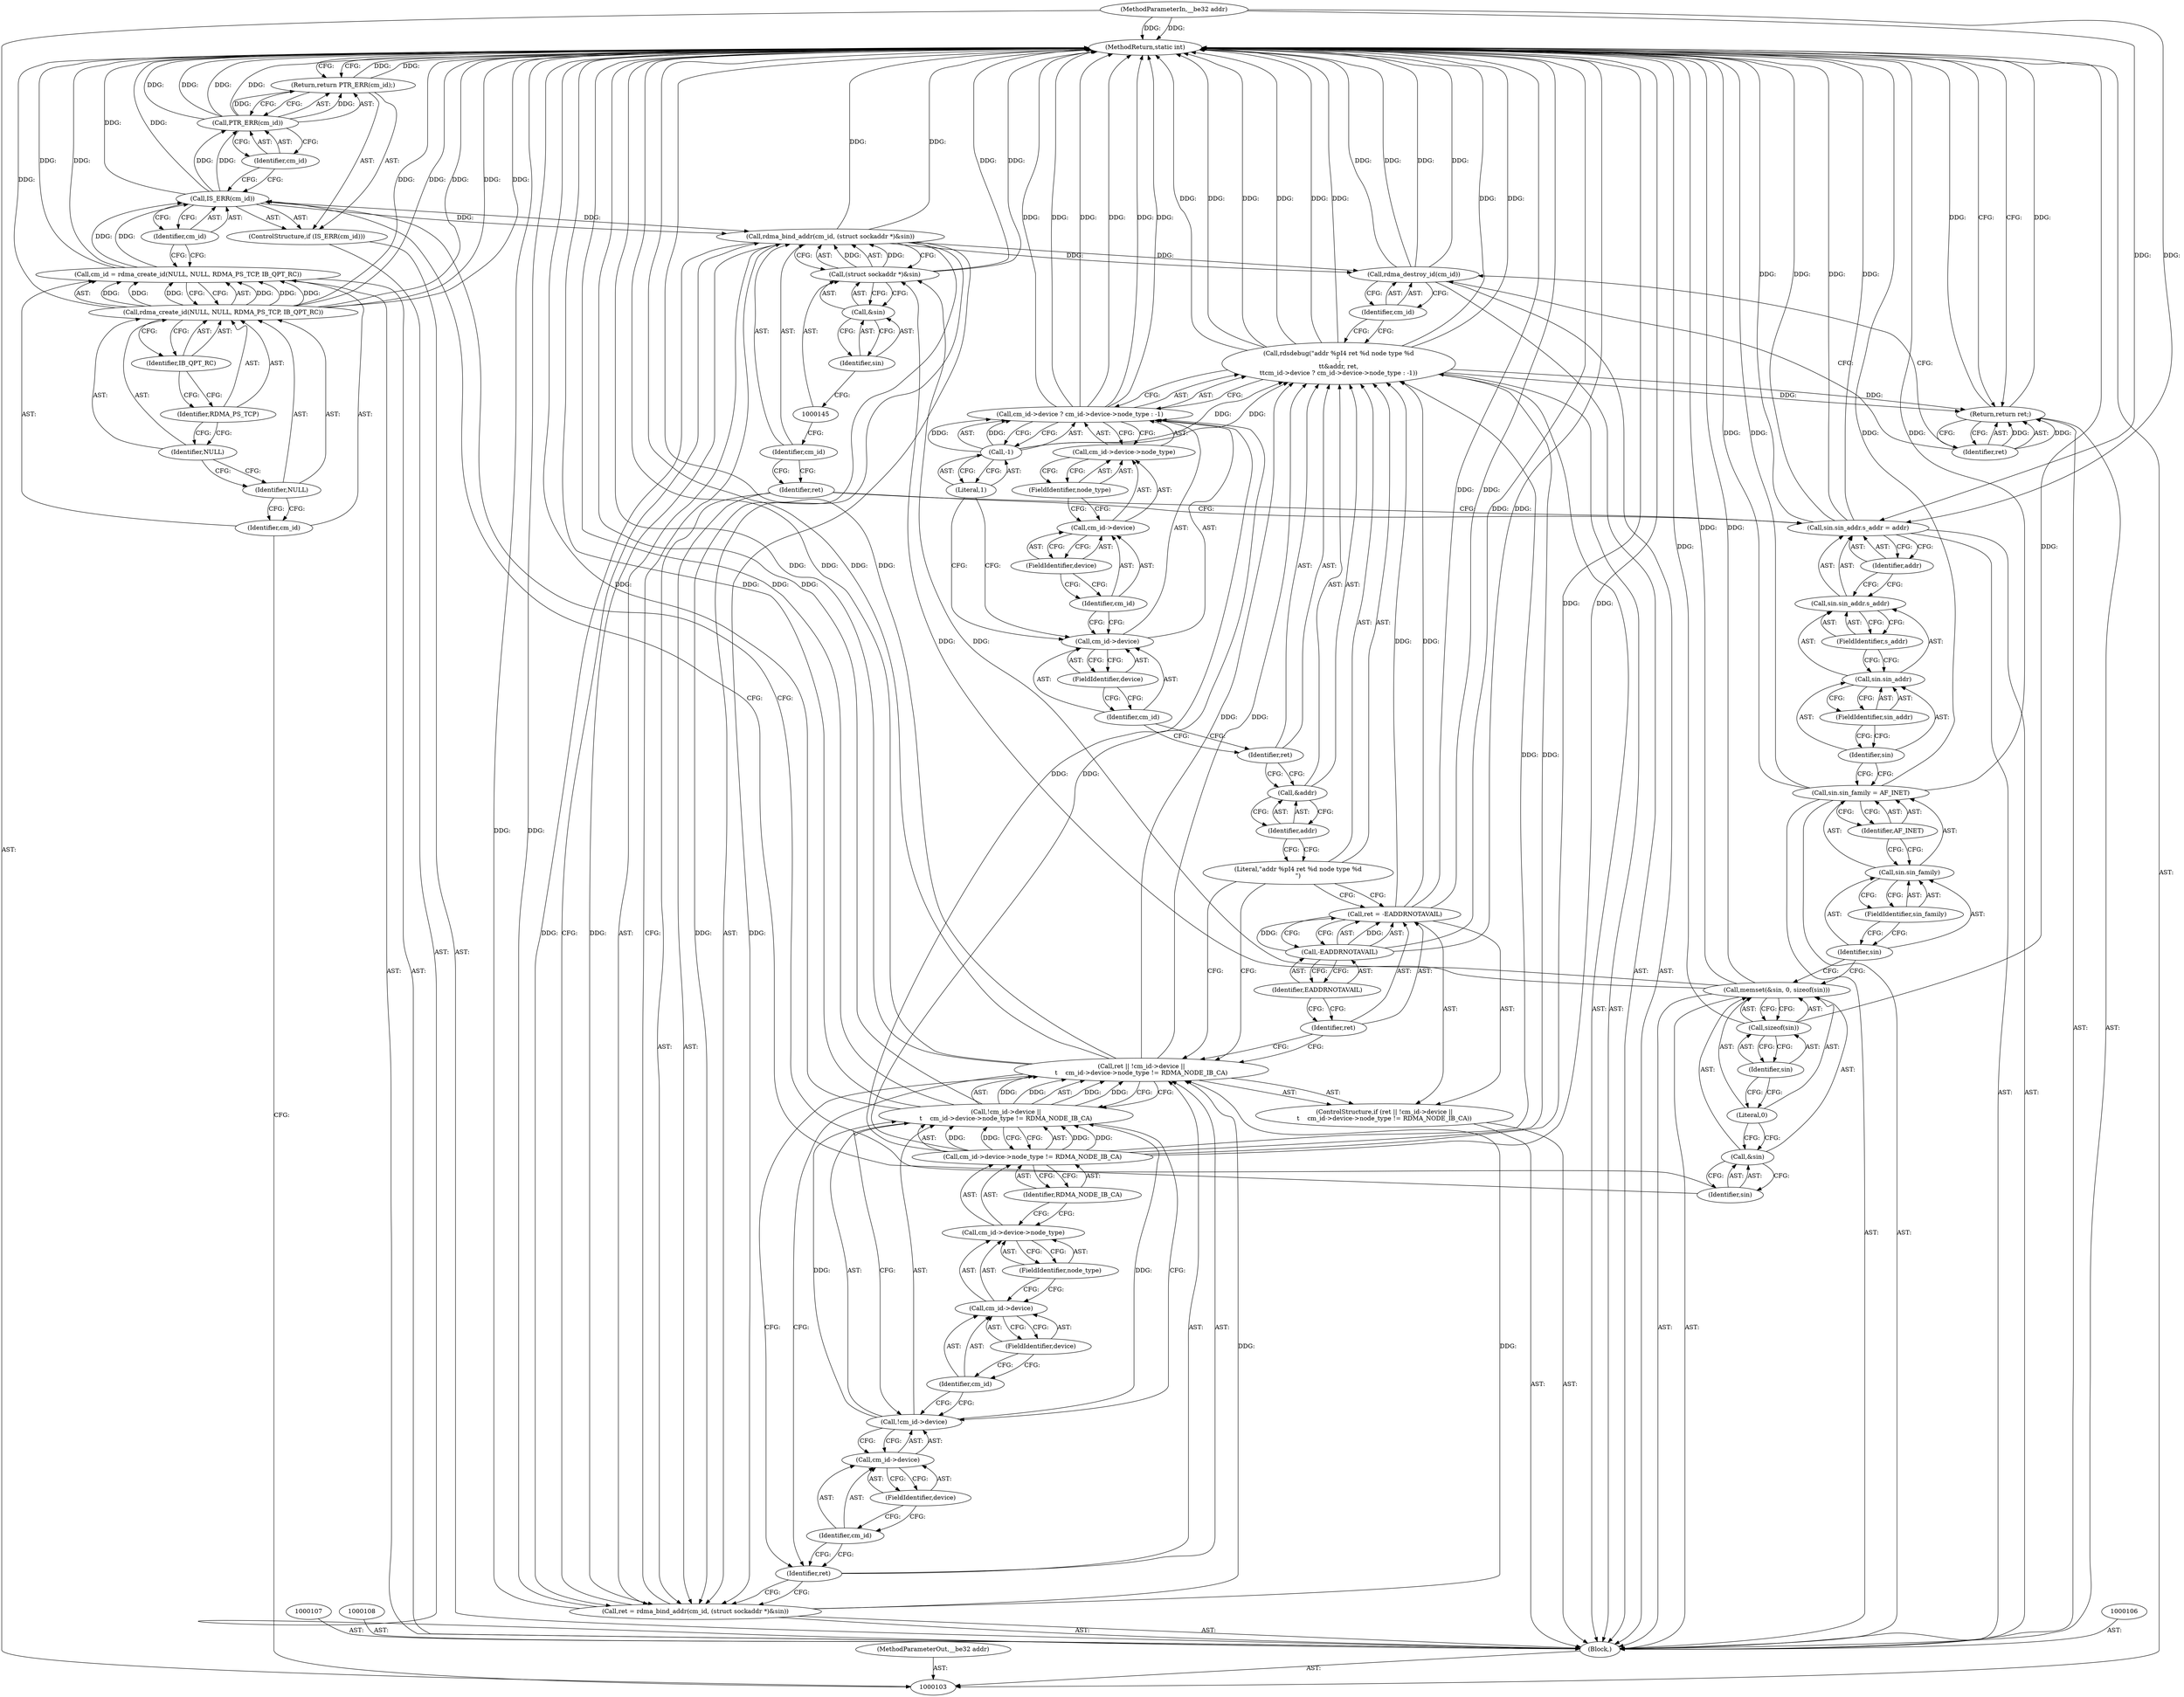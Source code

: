 digraph "0_linux_c2349758acf1874e4c2b93fe41d072336f1a31d0" {
"1000187" [label="(MethodReturn,static int)"];
"1000104" [label="(MethodParameterIn,__be32 addr)"];
"1000286" [label="(MethodParameterOut,__be32 addr)"];
"1000109" [label="(Call,cm_id = rdma_create_id(NULL, NULL, RDMA_PS_TCP, IB_QPT_RC))"];
"1000110" [label="(Identifier,cm_id)"];
"1000112" [label="(Identifier,NULL)"];
"1000113" [label="(Identifier,NULL)"];
"1000114" [label="(Identifier,RDMA_PS_TCP)"];
"1000115" [label="(Identifier,IB_QPT_RC)"];
"1000111" [label="(Call,rdma_create_id(NULL, NULL, RDMA_PS_TCP, IB_QPT_RC))"];
"1000116" [label="(ControlStructure,if (IS_ERR(cm_id)))"];
"1000118" [label="(Identifier,cm_id)"];
"1000117" [label="(Call,IS_ERR(cm_id))"];
"1000121" [label="(Identifier,cm_id)"];
"1000119" [label="(Return,return PTR_ERR(cm_id);)"];
"1000120" [label="(Call,PTR_ERR(cm_id))"];
"1000122" [label="(Call,memset(&sin, 0, sizeof(sin)))"];
"1000125" [label="(Literal,0)"];
"1000126" [label="(Call,sizeof(sin))"];
"1000127" [label="(Identifier,sin)"];
"1000123" [label="(Call,&sin)"];
"1000124" [label="(Identifier,sin)"];
"1000128" [label="(Call,sin.sin_family = AF_INET)"];
"1000129" [label="(Call,sin.sin_family)"];
"1000130" [label="(Identifier,sin)"];
"1000132" [label="(Identifier,AF_INET)"];
"1000131" [label="(FieldIdentifier,sin_family)"];
"1000133" [label="(Call,sin.sin_addr.s_addr = addr)"];
"1000134" [label="(Call,sin.sin_addr.s_addr)"];
"1000135" [label="(Call,sin.sin_addr)"];
"1000136" [label="(Identifier,sin)"];
"1000138" [label="(FieldIdentifier,s_addr)"];
"1000139" [label="(Identifier,addr)"];
"1000137" [label="(FieldIdentifier,sin_addr)"];
"1000140" [label="(Call,ret = rdma_bind_addr(cm_id, (struct sockaddr *)&sin))"];
"1000141" [label="(Identifier,ret)"];
"1000143" [label="(Identifier,cm_id)"];
"1000144" [label="(Call,(struct sockaddr *)&sin)"];
"1000146" [label="(Call,&sin)"];
"1000147" [label="(Identifier,sin)"];
"1000142" [label="(Call,rdma_bind_addr(cm_id, (struct sockaddr *)&sin))"];
"1000105" [label="(Block,)"];
"1000148" [label="(ControlStructure,if (ret || !cm_id->device ||\n\t    cm_id->device->node_type != RDMA_NODE_IB_CA))"];
"1000151" [label="(Call,!cm_id->device ||\n\t    cm_id->device->node_type != RDMA_NODE_IB_CA)"];
"1000152" [label="(Call,!cm_id->device)"];
"1000153" [label="(Call,cm_id->device)"];
"1000154" [label="(Identifier,cm_id)"];
"1000155" [label="(FieldIdentifier,device)"];
"1000149" [label="(Call,ret || !cm_id->device ||\n\t    cm_id->device->node_type != RDMA_NODE_IB_CA)"];
"1000150" [label="(Identifier,ret)"];
"1000160" [label="(FieldIdentifier,device)"];
"1000161" [label="(FieldIdentifier,node_type)"];
"1000162" [label="(Identifier,RDMA_NODE_IB_CA)"];
"1000156" [label="(Call,cm_id->device->node_type != RDMA_NODE_IB_CA)"];
"1000157" [label="(Call,cm_id->device->node_type)"];
"1000158" [label="(Call,cm_id->device)"];
"1000159" [label="(Identifier,cm_id)"];
"1000166" [label="(Identifier,EADDRNOTAVAIL)"];
"1000163" [label="(Call,ret = -EADDRNOTAVAIL)"];
"1000164" [label="(Identifier,ret)"];
"1000165" [label="(Call,-EADDRNOTAVAIL)"];
"1000168" [label="(Literal,\"addr %pI4 ret %d node type %d\n\")"];
"1000167" [label="(Call,rdsdebug(\"addr %pI4 ret %d node type %d\n\",\n\t\t&addr, ret,\n\t\tcm_id->device ? cm_id->device->node_type : -1))"];
"1000169" [label="(Call,&addr)"];
"1000170" [label="(Identifier,addr)"];
"1000171" [label="(Identifier,ret)"];
"1000176" [label="(Call,cm_id->device->node_type)"];
"1000177" [label="(Call,cm_id->device)"];
"1000178" [label="(Identifier,cm_id)"];
"1000172" [label="(Call,cm_id->device ? cm_id->device->node_type : -1)"];
"1000173" [label="(Call,cm_id->device)"];
"1000174" [label="(Identifier,cm_id)"];
"1000179" [label="(FieldIdentifier,device)"];
"1000180" [label="(FieldIdentifier,node_type)"];
"1000181" [label="(Call,-1)"];
"1000182" [label="(Literal,1)"];
"1000175" [label="(FieldIdentifier,device)"];
"1000183" [label="(Call,rdma_destroy_id(cm_id))"];
"1000184" [label="(Identifier,cm_id)"];
"1000185" [label="(Return,return ret;)"];
"1000186" [label="(Identifier,ret)"];
"1000187" -> "1000103"  [label="AST: "];
"1000187" -> "1000119"  [label="CFG: "];
"1000187" -> "1000185"  [label="CFG: "];
"1000117" -> "1000187"  [label="DDG: "];
"1000149" -> "1000187"  [label="DDG: "];
"1000149" -> "1000187"  [label="DDG: "];
"1000167" -> "1000187"  [label="DDG: "];
"1000167" -> "1000187"  [label="DDG: "];
"1000167" -> "1000187"  [label="DDG: "];
"1000167" -> "1000187"  [label="DDG: "];
"1000104" -> "1000187"  [label="DDG: "];
"1000111" -> "1000187"  [label="DDG: "];
"1000111" -> "1000187"  [label="DDG: "];
"1000111" -> "1000187"  [label="DDG: "];
"1000172" -> "1000187"  [label="DDG: "];
"1000172" -> "1000187"  [label="DDG: "];
"1000172" -> "1000187"  [label="DDG: "];
"1000126" -> "1000187"  [label="DDG: "];
"1000163" -> "1000187"  [label="DDG: "];
"1000140" -> "1000187"  [label="DDG: "];
"1000128" -> "1000187"  [label="DDG: "];
"1000128" -> "1000187"  [label="DDG: "];
"1000133" -> "1000187"  [label="DDG: "];
"1000133" -> "1000187"  [label="DDG: "];
"1000165" -> "1000187"  [label="DDG: "];
"1000183" -> "1000187"  [label="DDG: "];
"1000183" -> "1000187"  [label="DDG: "];
"1000151" -> "1000187"  [label="DDG: "];
"1000151" -> "1000187"  [label="DDG: "];
"1000142" -> "1000187"  [label="DDG: "];
"1000120" -> "1000187"  [label="DDG: "];
"1000120" -> "1000187"  [label="DDG: "];
"1000122" -> "1000187"  [label="DDG: "];
"1000156" -> "1000187"  [label="DDG: "];
"1000144" -> "1000187"  [label="DDG: "];
"1000109" -> "1000187"  [label="DDG: "];
"1000119" -> "1000187"  [label="DDG: "];
"1000185" -> "1000187"  [label="DDG: "];
"1000104" -> "1000103"  [label="AST: "];
"1000104" -> "1000187"  [label="DDG: "];
"1000104" -> "1000133"  [label="DDG: "];
"1000286" -> "1000103"  [label="AST: "];
"1000109" -> "1000105"  [label="AST: "];
"1000109" -> "1000111"  [label="CFG: "];
"1000110" -> "1000109"  [label="AST: "];
"1000111" -> "1000109"  [label="AST: "];
"1000118" -> "1000109"  [label="CFG: "];
"1000109" -> "1000187"  [label="DDG: "];
"1000111" -> "1000109"  [label="DDG: "];
"1000111" -> "1000109"  [label="DDG: "];
"1000111" -> "1000109"  [label="DDG: "];
"1000109" -> "1000117"  [label="DDG: "];
"1000110" -> "1000109"  [label="AST: "];
"1000110" -> "1000103"  [label="CFG: "];
"1000112" -> "1000110"  [label="CFG: "];
"1000112" -> "1000111"  [label="AST: "];
"1000112" -> "1000110"  [label="CFG: "];
"1000113" -> "1000112"  [label="CFG: "];
"1000113" -> "1000111"  [label="AST: "];
"1000113" -> "1000112"  [label="CFG: "];
"1000114" -> "1000113"  [label="CFG: "];
"1000114" -> "1000111"  [label="AST: "];
"1000114" -> "1000113"  [label="CFG: "];
"1000115" -> "1000114"  [label="CFG: "];
"1000115" -> "1000111"  [label="AST: "];
"1000115" -> "1000114"  [label="CFG: "];
"1000111" -> "1000115"  [label="CFG: "];
"1000111" -> "1000109"  [label="AST: "];
"1000111" -> "1000115"  [label="CFG: "];
"1000112" -> "1000111"  [label="AST: "];
"1000113" -> "1000111"  [label="AST: "];
"1000114" -> "1000111"  [label="AST: "];
"1000115" -> "1000111"  [label="AST: "];
"1000109" -> "1000111"  [label="CFG: "];
"1000111" -> "1000187"  [label="DDG: "];
"1000111" -> "1000187"  [label="DDG: "];
"1000111" -> "1000187"  [label="DDG: "];
"1000111" -> "1000109"  [label="DDG: "];
"1000111" -> "1000109"  [label="DDG: "];
"1000111" -> "1000109"  [label="DDG: "];
"1000116" -> "1000105"  [label="AST: "];
"1000117" -> "1000116"  [label="AST: "];
"1000119" -> "1000116"  [label="AST: "];
"1000118" -> "1000117"  [label="AST: "];
"1000118" -> "1000109"  [label="CFG: "];
"1000117" -> "1000118"  [label="CFG: "];
"1000117" -> "1000116"  [label="AST: "];
"1000117" -> "1000118"  [label="CFG: "];
"1000118" -> "1000117"  [label="AST: "];
"1000121" -> "1000117"  [label="CFG: "];
"1000124" -> "1000117"  [label="CFG: "];
"1000117" -> "1000187"  [label="DDG: "];
"1000109" -> "1000117"  [label="DDG: "];
"1000117" -> "1000120"  [label="DDG: "];
"1000117" -> "1000142"  [label="DDG: "];
"1000121" -> "1000120"  [label="AST: "];
"1000121" -> "1000117"  [label="CFG: "];
"1000120" -> "1000121"  [label="CFG: "];
"1000119" -> "1000116"  [label="AST: "];
"1000119" -> "1000120"  [label="CFG: "];
"1000120" -> "1000119"  [label="AST: "];
"1000187" -> "1000119"  [label="CFG: "];
"1000119" -> "1000187"  [label="DDG: "];
"1000120" -> "1000119"  [label="DDG: "];
"1000120" -> "1000119"  [label="AST: "];
"1000120" -> "1000121"  [label="CFG: "];
"1000121" -> "1000120"  [label="AST: "];
"1000119" -> "1000120"  [label="CFG: "];
"1000120" -> "1000187"  [label="DDG: "];
"1000120" -> "1000187"  [label="DDG: "];
"1000120" -> "1000119"  [label="DDG: "];
"1000117" -> "1000120"  [label="DDG: "];
"1000122" -> "1000105"  [label="AST: "];
"1000122" -> "1000126"  [label="CFG: "];
"1000123" -> "1000122"  [label="AST: "];
"1000125" -> "1000122"  [label="AST: "];
"1000126" -> "1000122"  [label="AST: "];
"1000130" -> "1000122"  [label="CFG: "];
"1000122" -> "1000187"  [label="DDG: "];
"1000122" -> "1000144"  [label="DDG: "];
"1000125" -> "1000122"  [label="AST: "];
"1000125" -> "1000123"  [label="CFG: "];
"1000127" -> "1000125"  [label="CFG: "];
"1000126" -> "1000122"  [label="AST: "];
"1000126" -> "1000127"  [label="CFG: "];
"1000127" -> "1000126"  [label="AST: "];
"1000122" -> "1000126"  [label="CFG: "];
"1000126" -> "1000187"  [label="DDG: "];
"1000127" -> "1000126"  [label="AST: "];
"1000127" -> "1000125"  [label="CFG: "];
"1000126" -> "1000127"  [label="CFG: "];
"1000123" -> "1000122"  [label="AST: "];
"1000123" -> "1000124"  [label="CFG: "];
"1000124" -> "1000123"  [label="AST: "];
"1000125" -> "1000123"  [label="CFG: "];
"1000124" -> "1000123"  [label="AST: "];
"1000124" -> "1000117"  [label="CFG: "];
"1000123" -> "1000124"  [label="CFG: "];
"1000128" -> "1000105"  [label="AST: "];
"1000128" -> "1000132"  [label="CFG: "];
"1000129" -> "1000128"  [label="AST: "];
"1000132" -> "1000128"  [label="AST: "];
"1000136" -> "1000128"  [label="CFG: "];
"1000128" -> "1000187"  [label="DDG: "];
"1000128" -> "1000187"  [label="DDG: "];
"1000129" -> "1000128"  [label="AST: "];
"1000129" -> "1000131"  [label="CFG: "];
"1000130" -> "1000129"  [label="AST: "];
"1000131" -> "1000129"  [label="AST: "];
"1000132" -> "1000129"  [label="CFG: "];
"1000130" -> "1000129"  [label="AST: "];
"1000130" -> "1000122"  [label="CFG: "];
"1000131" -> "1000130"  [label="CFG: "];
"1000132" -> "1000128"  [label="AST: "];
"1000132" -> "1000129"  [label="CFG: "];
"1000128" -> "1000132"  [label="CFG: "];
"1000131" -> "1000129"  [label="AST: "];
"1000131" -> "1000130"  [label="CFG: "];
"1000129" -> "1000131"  [label="CFG: "];
"1000133" -> "1000105"  [label="AST: "];
"1000133" -> "1000139"  [label="CFG: "];
"1000134" -> "1000133"  [label="AST: "];
"1000139" -> "1000133"  [label="AST: "];
"1000141" -> "1000133"  [label="CFG: "];
"1000133" -> "1000187"  [label="DDG: "];
"1000133" -> "1000187"  [label="DDG: "];
"1000104" -> "1000133"  [label="DDG: "];
"1000134" -> "1000133"  [label="AST: "];
"1000134" -> "1000138"  [label="CFG: "];
"1000135" -> "1000134"  [label="AST: "];
"1000138" -> "1000134"  [label="AST: "];
"1000139" -> "1000134"  [label="CFG: "];
"1000135" -> "1000134"  [label="AST: "];
"1000135" -> "1000137"  [label="CFG: "];
"1000136" -> "1000135"  [label="AST: "];
"1000137" -> "1000135"  [label="AST: "];
"1000138" -> "1000135"  [label="CFG: "];
"1000136" -> "1000135"  [label="AST: "];
"1000136" -> "1000128"  [label="CFG: "];
"1000137" -> "1000136"  [label="CFG: "];
"1000138" -> "1000134"  [label="AST: "];
"1000138" -> "1000135"  [label="CFG: "];
"1000134" -> "1000138"  [label="CFG: "];
"1000139" -> "1000133"  [label="AST: "];
"1000139" -> "1000134"  [label="CFG: "];
"1000133" -> "1000139"  [label="CFG: "];
"1000137" -> "1000135"  [label="AST: "];
"1000137" -> "1000136"  [label="CFG: "];
"1000135" -> "1000137"  [label="CFG: "];
"1000140" -> "1000105"  [label="AST: "];
"1000140" -> "1000142"  [label="CFG: "];
"1000141" -> "1000140"  [label="AST: "];
"1000142" -> "1000140"  [label="AST: "];
"1000150" -> "1000140"  [label="CFG: "];
"1000140" -> "1000187"  [label="DDG: "];
"1000142" -> "1000140"  [label="DDG: "];
"1000142" -> "1000140"  [label="DDG: "];
"1000140" -> "1000149"  [label="DDG: "];
"1000141" -> "1000140"  [label="AST: "];
"1000141" -> "1000133"  [label="CFG: "];
"1000143" -> "1000141"  [label="CFG: "];
"1000143" -> "1000142"  [label="AST: "];
"1000143" -> "1000141"  [label="CFG: "];
"1000145" -> "1000143"  [label="CFG: "];
"1000144" -> "1000142"  [label="AST: "];
"1000144" -> "1000146"  [label="CFG: "];
"1000145" -> "1000144"  [label="AST: "];
"1000146" -> "1000144"  [label="AST: "];
"1000142" -> "1000144"  [label="CFG: "];
"1000144" -> "1000187"  [label="DDG: "];
"1000144" -> "1000142"  [label="DDG: "];
"1000122" -> "1000144"  [label="DDG: "];
"1000146" -> "1000144"  [label="AST: "];
"1000146" -> "1000147"  [label="CFG: "];
"1000147" -> "1000146"  [label="AST: "];
"1000144" -> "1000146"  [label="CFG: "];
"1000147" -> "1000146"  [label="AST: "];
"1000147" -> "1000145"  [label="CFG: "];
"1000146" -> "1000147"  [label="CFG: "];
"1000142" -> "1000140"  [label="AST: "];
"1000142" -> "1000144"  [label="CFG: "];
"1000143" -> "1000142"  [label="AST: "];
"1000144" -> "1000142"  [label="AST: "];
"1000140" -> "1000142"  [label="CFG: "];
"1000142" -> "1000187"  [label="DDG: "];
"1000142" -> "1000140"  [label="DDG: "];
"1000142" -> "1000140"  [label="DDG: "];
"1000117" -> "1000142"  [label="DDG: "];
"1000144" -> "1000142"  [label="DDG: "];
"1000142" -> "1000183"  [label="DDG: "];
"1000105" -> "1000103"  [label="AST: "];
"1000106" -> "1000105"  [label="AST: "];
"1000107" -> "1000105"  [label="AST: "];
"1000108" -> "1000105"  [label="AST: "];
"1000109" -> "1000105"  [label="AST: "];
"1000116" -> "1000105"  [label="AST: "];
"1000122" -> "1000105"  [label="AST: "];
"1000128" -> "1000105"  [label="AST: "];
"1000133" -> "1000105"  [label="AST: "];
"1000140" -> "1000105"  [label="AST: "];
"1000148" -> "1000105"  [label="AST: "];
"1000167" -> "1000105"  [label="AST: "];
"1000183" -> "1000105"  [label="AST: "];
"1000185" -> "1000105"  [label="AST: "];
"1000148" -> "1000105"  [label="AST: "];
"1000149" -> "1000148"  [label="AST: "];
"1000163" -> "1000148"  [label="AST: "];
"1000151" -> "1000149"  [label="AST: "];
"1000151" -> "1000152"  [label="CFG: "];
"1000151" -> "1000156"  [label="CFG: "];
"1000152" -> "1000151"  [label="AST: "];
"1000156" -> "1000151"  [label="AST: "];
"1000149" -> "1000151"  [label="CFG: "];
"1000151" -> "1000187"  [label="DDG: "];
"1000151" -> "1000187"  [label="DDG: "];
"1000151" -> "1000149"  [label="DDG: "];
"1000151" -> "1000149"  [label="DDG: "];
"1000152" -> "1000151"  [label="DDG: "];
"1000156" -> "1000151"  [label="DDG: "];
"1000156" -> "1000151"  [label="DDG: "];
"1000152" -> "1000151"  [label="AST: "];
"1000152" -> "1000153"  [label="CFG: "];
"1000153" -> "1000152"  [label="AST: "];
"1000159" -> "1000152"  [label="CFG: "];
"1000151" -> "1000152"  [label="CFG: "];
"1000152" -> "1000151"  [label="DDG: "];
"1000153" -> "1000152"  [label="AST: "];
"1000153" -> "1000155"  [label="CFG: "];
"1000154" -> "1000153"  [label="AST: "];
"1000155" -> "1000153"  [label="AST: "];
"1000152" -> "1000153"  [label="CFG: "];
"1000154" -> "1000153"  [label="AST: "];
"1000154" -> "1000150"  [label="CFG: "];
"1000155" -> "1000154"  [label="CFG: "];
"1000155" -> "1000153"  [label="AST: "];
"1000155" -> "1000154"  [label="CFG: "];
"1000153" -> "1000155"  [label="CFG: "];
"1000149" -> "1000148"  [label="AST: "];
"1000149" -> "1000150"  [label="CFG: "];
"1000149" -> "1000151"  [label="CFG: "];
"1000150" -> "1000149"  [label="AST: "];
"1000151" -> "1000149"  [label="AST: "];
"1000164" -> "1000149"  [label="CFG: "];
"1000168" -> "1000149"  [label="CFG: "];
"1000149" -> "1000187"  [label="DDG: "];
"1000149" -> "1000187"  [label="DDG: "];
"1000140" -> "1000149"  [label="DDG: "];
"1000151" -> "1000149"  [label="DDG: "];
"1000151" -> "1000149"  [label="DDG: "];
"1000149" -> "1000167"  [label="DDG: "];
"1000150" -> "1000149"  [label="AST: "];
"1000150" -> "1000140"  [label="CFG: "];
"1000154" -> "1000150"  [label="CFG: "];
"1000149" -> "1000150"  [label="CFG: "];
"1000160" -> "1000158"  [label="AST: "];
"1000160" -> "1000159"  [label="CFG: "];
"1000158" -> "1000160"  [label="CFG: "];
"1000161" -> "1000157"  [label="AST: "];
"1000161" -> "1000158"  [label="CFG: "];
"1000157" -> "1000161"  [label="CFG: "];
"1000162" -> "1000156"  [label="AST: "];
"1000162" -> "1000157"  [label="CFG: "];
"1000156" -> "1000162"  [label="CFG: "];
"1000156" -> "1000151"  [label="AST: "];
"1000156" -> "1000162"  [label="CFG: "];
"1000157" -> "1000156"  [label="AST: "];
"1000162" -> "1000156"  [label="AST: "];
"1000151" -> "1000156"  [label="CFG: "];
"1000156" -> "1000187"  [label="DDG: "];
"1000156" -> "1000151"  [label="DDG: "];
"1000156" -> "1000151"  [label="DDG: "];
"1000156" -> "1000167"  [label="DDG: "];
"1000156" -> "1000172"  [label="DDG: "];
"1000157" -> "1000156"  [label="AST: "];
"1000157" -> "1000161"  [label="CFG: "];
"1000158" -> "1000157"  [label="AST: "];
"1000161" -> "1000157"  [label="AST: "];
"1000162" -> "1000157"  [label="CFG: "];
"1000158" -> "1000157"  [label="AST: "];
"1000158" -> "1000160"  [label="CFG: "];
"1000159" -> "1000158"  [label="AST: "];
"1000160" -> "1000158"  [label="AST: "];
"1000161" -> "1000158"  [label="CFG: "];
"1000159" -> "1000158"  [label="AST: "];
"1000159" -> "1000152"  [label="CFG: "];
"1000160" -> "1000159"  [label="CFG: "];
"1000166" -> "1000165"  [label="AST: "];
"1000166" -> "1000164"  [label="CFG: "];
"1000165" -> "1000166"  [label="CFG: "];
"1000163" -> "1000148"  [label="AST: "];
"1000163" -> "1000165"  [label="CFG: "];
"1000164" -> "1000163"  [label="AST: "];
"1000165" -> "1000163"  [label="AST: "];
"1000168" -> "1000163"  [label="CFG: "];
"1000163" -> "1000187"  [label="DDG: "];
"1000165" -> "1000163"  [label="DDG: "];
"1000163" -> "1000167"  [label="DDG: "];
"1000164" -> "1000163"  [label="AST: "];
"1000164" -> "1000149"  [label="CFG: "];
"1000166" -> "1000164"  [label="CFG: "];
"1000165" -> "1000163"  [label="AST: "];
"1000165" -> "1000166"  [label="CFG: "];
"1000166" -> "1000165"  [label="AST: "];
"1000163" -> "1000165"  [label="CFG: "];
"1000165" -> "1000187"  [label="DDG: "];
"1000165" -> "1000163"  [label="DDG: "];
"1000168" -> "1000167"  [label="AST: "];
"1000168" -> "1000163"  [label="CFG: "];
"1000168" -> "1000149"  [label="CFG: "];
"1000170" -> "1000168"  [label="CFG: "];
"1000167" -> "1000105"  [label="AST: "];
"1000167" -> "1000172"  [label="CFG: "];
"1000168" -> "1000167"  [label="AST: "];
"1000169" -> "1000167"  [label="AST: "];
"1000171" -> "1000167"  [label="AST: "];
"1000172" -> "1000167"  [label="AST: "];
"1000184" -> "1000167"  [label="CFG: "];
"1000167" -> "1000187"  [label="DDG: "];
"1000167" -> "1000187"  [label="DDG: "];
"1000167" -> "1000187"  [label="DDG: "];
"1000167" -> "1000187"  [label="DDG: "];
"1000163" -> "1000167"  [label="DDG: "];
"1000149" -> "1000167"  [label="DDG: "];
"1000156" -> "1000167"  [label="DDG: "];
"1000181" -> "1000167"  [label="DDG: "];
"1000167" -> "1000185"  [label="DDG: "];
"1000169" -> "1000167"  [label="AST: "];
"1000169" -> "1000170"  [label="CFG: "];
"1000170" -> "1000169"  [label="AST: "];
"1000171" -> "1000169"  [label="CFG: "];
"1000170" -> "1000169"  [label="AST: "];
"1000170" -> "1000168"  [label="CFG: "];
"1000169" -> "1000170"  [label="CFG: "];
"1000171" -> "1000167"  [label="AST: "];
"1000171" -> "1000169"  [label="CFG: "];
"1000174" -> "1000171"  [label="CFG: "];
"1000176" -> "1000172"  [label="AST: "];
"1000176" -> "1000180"  [label="CFG: "];
"1000177" -> "1000176"  [label="AST: "];
"1000180" -> "1000176"  [label="AST: "];
"1000172" -> "1000176"  [label="CFG: "];
"1000177" -> "1000176"  [label="AST: "];
"1000177" -> "1000179"  [label="CFG: "];
"1000178" -> "1000177"  [label="AST: "];
"1000179" -> "1000177"  [label="AST: "];
"1000180" -> "1000177"  [label="CFG: "];
"1000178" -> "1000177"  [label="AST: "];
"1000178" -> "1000173"  [label="CFG: "];
"1000179" -> "1000178"  [label="CFG: "];
"1000172" -> "1000167"  [label="AST: "];
"1000172" -> "1000176"  [label="CFG: "];
"1000172" -> "1000181"  [label="CFG: "];
"1000173" -> "1000172"  [label="AST: "];
"1000176" -> "1000172"  [label="AST: "];
"1000181" -> "1000172"  [label="AST: "];
"1000167" -> "1000172"  [label="CFG: "];
"1000172" -> "1000187"  [label="DDG: "];
"1000172" -> "1000187"  [label="DDG: "];
"1000172" -> "1000187"  [label="DDG: "];
"1000156" -> "1000172"  [label="DDG: "];
"1000181" -> "1000172"  [label="DDG: "];
"1000173" -> "1000172"  [label="AST: "];
"1000173" -> "1000175"  [label="CFG: "];
"1000174" -> "1000173"  [label="AST: "];
"1000175" -> "1000173"  [label="AST: "];
"1000178" -> "1000173"  [label="CFG: "];
"1000182" -> "1000173"  [label="CFG: "];
"1000174" -> "1000173"  [label="AST: "];
"1000174" -> "1000171"  [label="CFG: "];
"1000175" -> "1000174"  [label="CFG: "];
"1000179" -> "1000177"  [label="AST: "];
"1000179" -> "1000178"  [label="CFG: "];
"1000177" -> "1000179"  [label="CFG: "];
"1000180" -> "1000176"  [label="AST: "];
"1000180" -> "1000177"  [label="CFG: "];
"1000176" -> "1000180"  [label="CFG: "];
"1000181" -> "1000172"  [label="AST: "];
"1000181" -> "1000182"  [label="CFG: "];
"1000182" -> "1000181"  [label="AST: "];
"1000172" -> "1000181"  [label="CFG: "];
"1000181" -> "1000167"  [label="DDG: "];
"1000181" -> "1000172"  [label="DDG: "];
"1000182" -> "1000181"  [label="AST: "];
"1000182" -> "1000173"  [label="CFG: "];
"1000181" -> "1000182"  [label="CFG: "];
"1000175" -> "1000173"  [label="AST: "];
"1000175" -> "1000174"  [label="CFG: "];
"1000173" -> "1000175"  [label="CFG: "];
"1000183" -> "1000105"  [label="AST: "];
"1000183" -> "1000184"  [label="CFG: "];
"1000184" -> "1000183"  [label="AST: "];
"1000186" -> "1000183"  [label="CFG: "];
"1000183" -> "1000187"  [label="DDG: "];
"1000183" -> "1000187"  [label="DDG: "];
"1000142" -> "1000183"  [label="DDG: "];
"1000184" -> "1000183"  [label="AST: "];
"1000184" -> "1000167"  [label="CFG: "];
"1000183" -> "1000184"  [label="CFG: "];
"1000185" -> "1000105"  [label="AST: "];
"1000185" -> "1000186"  [label="CFG: "];
"1000186" -> "1000185"  [label="AST: "];
"1000187" -> "1000185"  [label="CFG: "];
"1000185" -> "1000187"  [label="DDG: "];
"1000186" -> "1000185"  [label="DDG: "];
"1000167" -> "1000185"  [label="DDG: "];
"1000186" -> "1000185"  [label="AST: "];
"1000186" -> "1000183"  [label="CFG: "];
"1000185" -> "1000186"  [label="CFG: "];
"1000186" -> "1000185"  [label="DDG: "];
}
